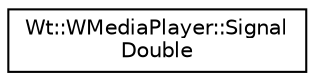 digraph "Graphical Class Hierarchy"
{
 // LATEX_PDF_SIZE
  edge [fontname="Helvetica",fontsize="10",labelfontname="Helvetica",labelfontsize="10"];
  node [fontname="Helvetica",fontsize="10",shape=record];
  rankdir="LR";
  Node0 [label="Wt::WMediaPlayer::Signal\lDouble",height=0.2,width=0.4,color="black", fillcolor="white", style="filled",URL="$structWt_1_1WMediaPlayer_1_1SignalDouble.html",tooltip=" "];
}
